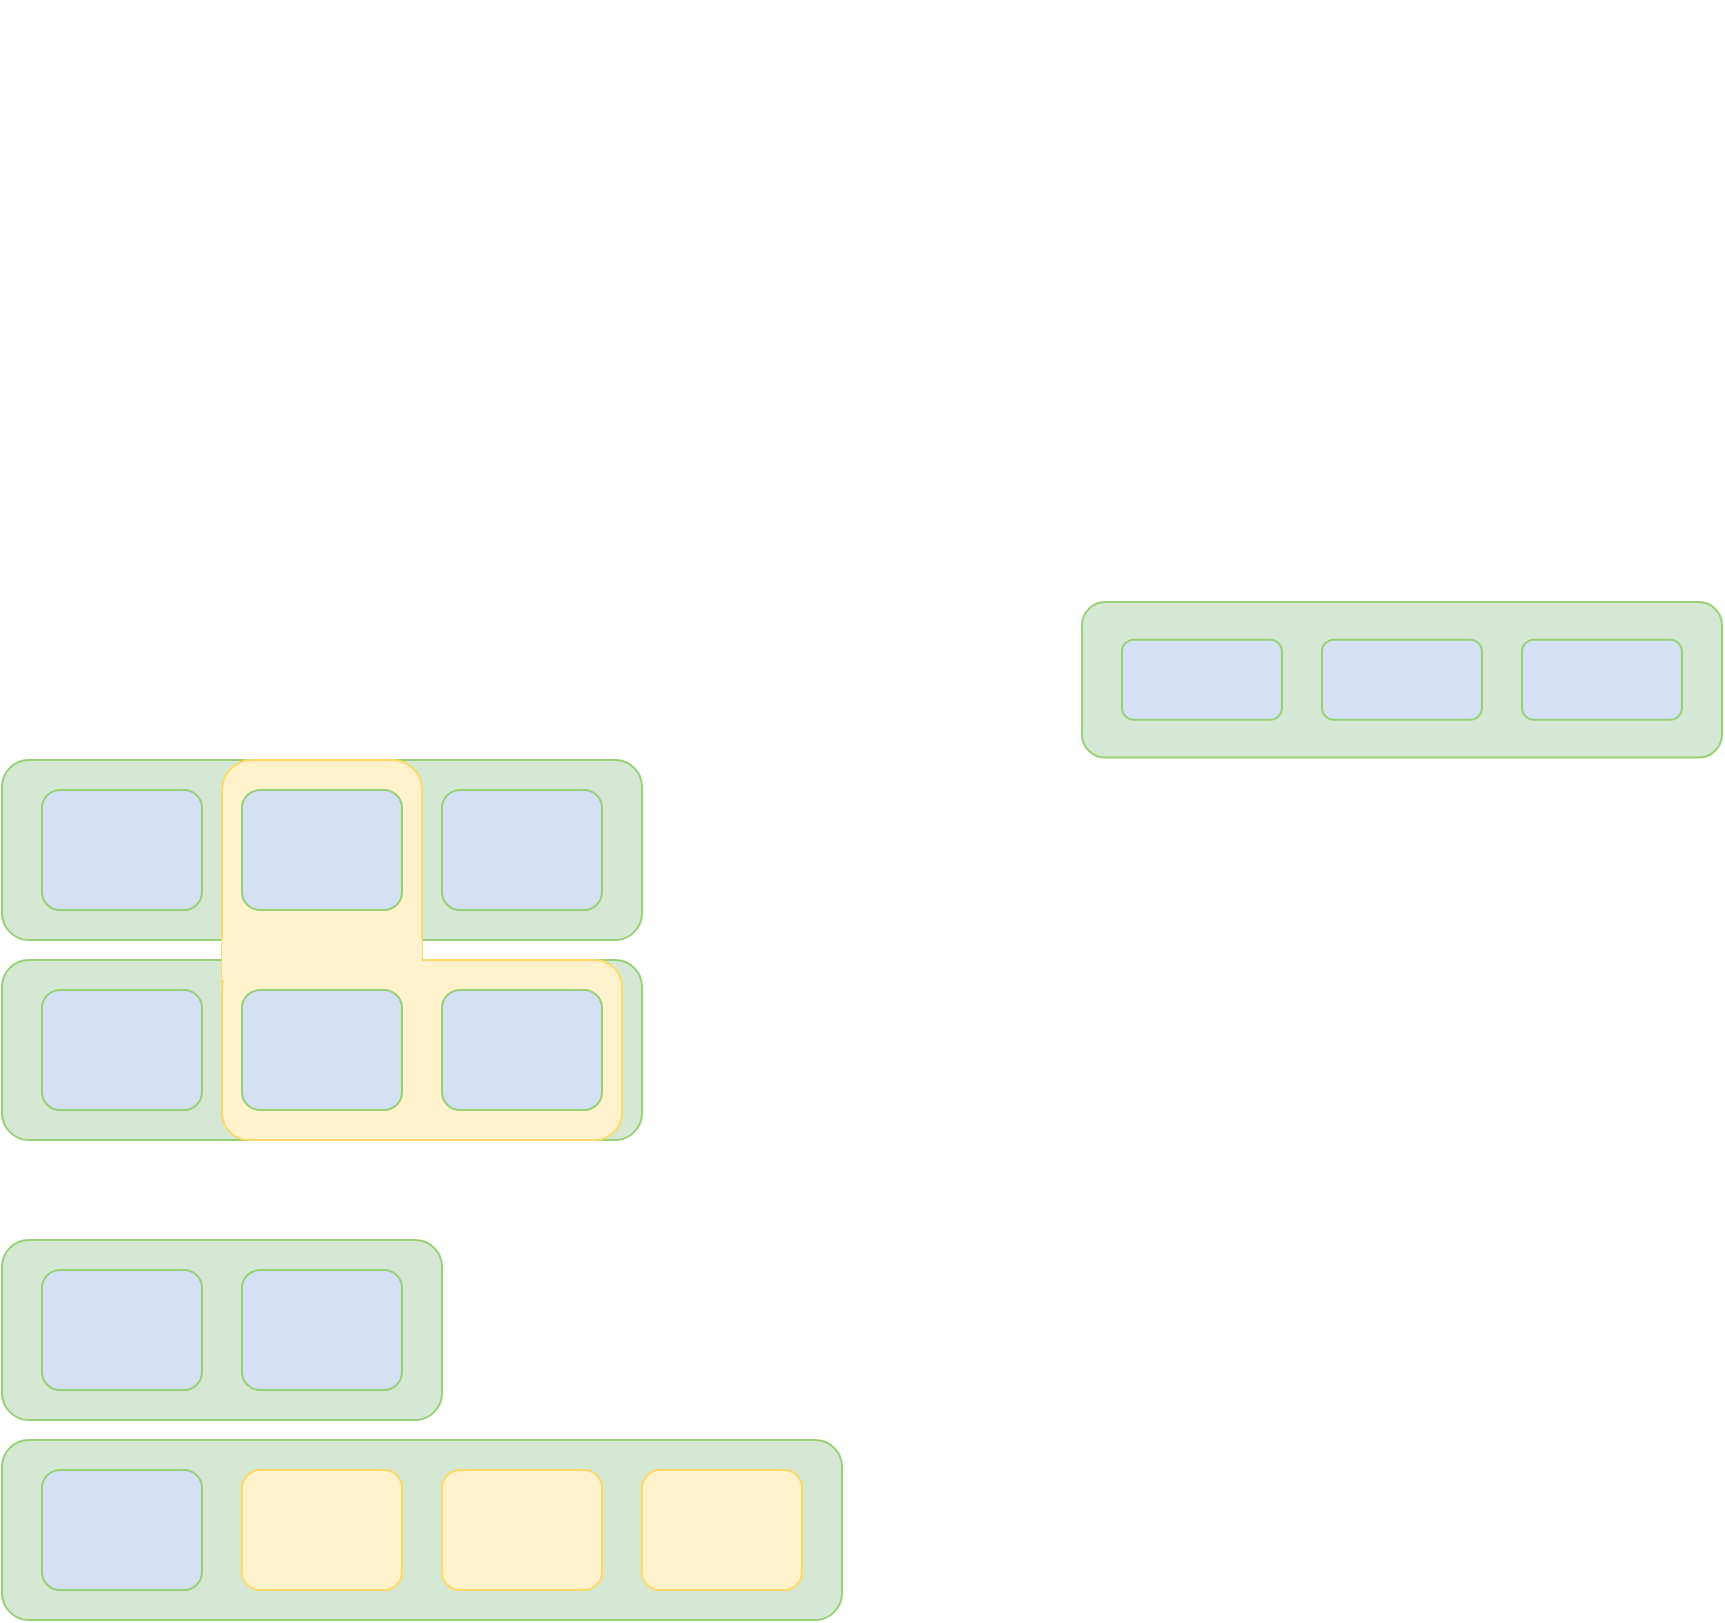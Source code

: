 <mxfile version="14.1.2" type="github">
  <diagram id="jQEP6AsqOjU0Q_17-zkN" name="Page-1">
    <mxGraphModel dx="608" dy="538" grid="1" gridSize="10" guides="1" tooltips="1" connect="1" arrows="1" fold="1" page="1" pageScale="1" pageWidth="850" pageHeight="1100" math="0" shadow="0">
      <root>
        <mxCell id="0" />
        <mxCell id="1" parent="0" />
        <mxCell id="p-AGrr6JaUulwzaxb2OO-56" value="" style="rounded=1;whiteSpace=wrap;html=1;strokeColor=#97D077;fillColor=#D5E8D4;" vertex="1" parent="1">
          <mxGeometry x="70" y="690" width="320" height="90" as="geometry" />
        </mxCell>
        <mxCell id="p-AGrr6JaUulwzaxb2OO-4" value="" style="rounded=1;whiteSpace=wrap;html=1;strokeColor=#97D077;fillColor=#D5E8D4;" vertex="1" parent="1">
          <mxGeometry x="70" y="590" width="320" height="90" as="geometry" />
        </mxCell>
        <mxCell id="p-AGrr6JaUulwzaxb2OO-69" value="" style="rounded=1;whiteSpace=wrap;html=1;shadow=0;strokeColor=#FFD966;fillColor=#FFF2CC;" vertex="1" parent="1">
          <mxGeometry x="180" y="590" width="100" height="180" as="geometry" />
        </mxCell>
        <mxCell id="p-AGrr6JaUulwzaxb2OO-1" value="" style="shape=image;verticalLabelPosition=bottom;labelBackgroundColor=#ffffff;verticalAlign=top;aspect=fixed;imageAspect=0;image=https://github.com/facebook/rocksdb/raw/gh-pages-old/pictures/pre_l2_compaction.png;" vertex="1" parent="1">
          <mxGeometry x="220" y="210" width="660" height="267.81" as="geometry" />
        </mxCell>
        <mxCell id="p-AGrr6JaUulwzaxb2OO-8" value="" style="rounded=1;whiteSpace=wrap;html=1;strokeColor=#97D077;fillColor=#D4E1F5;" vertex="1" parent="1">
          <mxGeometry x="190" y="605" width="80" height="60" as="geometry" />
        </mxCell>
        <mxCell id="p-AGrr6JaUulwzaxb2OO-9" style="edgeStyle=orthogonalEdgeStyle;rounded=0;orthogonalLoop=1;jettySize=auto;html=1;exitX=0.5;exitY=1;exitDx=0;exitDy=0;" edge="1" parent="1" source="p-AGrr6JaUulwzaxb2OO-8" target="p-AGrr6JaUulwzaxb2OO-8">
          <mxGeometry relative="1" as="geometry" />
        </mxCell>
        <mxCell id="p-AGrr6JaUulwzaxb2OO-53" value="" style="rounded=1;whiteSpace=wrap;html=1;strokeColor=#97D077;fillColor=#D4E1F5;" vertex="1" parent="1">
          <mxGeometry x="290" y="605" width="80" height="60" as="geometry" />
        </mxCell>
        <mxCell id="p-AGrr6JaUulwzaxb2OO-58" style="edgeStyle=orthogonalEdgeStyle;rounded=0;orthogonalLoop=1;jettySize=auto;html=1;exitX=0.5;exitY=1;exitDx=0;exitDy=0;" edge="1" parent="1" source="p-AGrr6JaUulwzaxb2OO-57" target="p-AGrr6JaUulwzaxb2OO-57">
          <mxGeometry relative="1" as="geometry" />
        </mxCell>
        <mxCell id="p-AGrr6JaUulwzaxb2OO-61" value="" style="rounded=1;whiteSpace=wrap;html=1;strokeColor=#97D077;fillColor=#D5E8D4;" vertex="1" parent="1">
          <mxGeometry x="610" y="511" width="320" height="77.78" as="geometry" />
        </mxCell>
        <mxCell id="p-AGrr6JaUulwzaxb2OO-62" value="" style="rounded=1;whiteSpace=wrap;html=1;strokeColor=#97D077;fillColor=#D4E1F5;" vertex="1" parent="1">
          <mxGeometry x="630" y="529.89" width="80" height="40" as="geometry" />
        </mxCell>
        <mxCell id="p-AGrr6JaUulwzaxb2OO-63" style="edgeStyle=orthogonalEdgeStyle;rounded=0;orthogonalLoop=1;jettySize=auto;html=1;exitX=0.5;exitY=1;exitDx=0;exitDy=0;" edge="1" parent="1" source="p-AGrr6JaUulwzaxb2OO-62" target="p-AGrr6JaUulwzaxb2OO-62">
          <mxGeometry relative="1" as="geometry" />
        </mxCell>
        <mxCell id="p-AGrr6JaUulwzaxb2OO-64" value="" style="rounded=1;whiteSpace=wrap;html=1;strokeColor=#97D077;fillColor=#D4E1F5;" vertex="1" parent="1">
          <mxGeometry x="730" y="529.89" width="80" height="40" as="geometry" />
        </mxCell>
        <mxCell id="p-AGrr6JaUulwzaxb2OO-65" value="" style="rounded=1;whiteSpace=wrap;html=1;strokeColor=#97D077;fillColor=#D4E1F5;" vertex="1" parent="1">
          <mxGeometry x="830" y="529.89" width="80" height="40" as="geometry" />
        </mxCell>
        <mxCell id="p-AGrr6JaUulwzaxb2OO-67" value="" style="rounded=1;whiteSpace=wrap;html=1;strokeColor=#97D077;fillColor=#D4E1F5;" vertex="1" parent="1">
          <mxGeometry x="90" y="705" width="80" height="60" as="geometry" />
        </mxCell>
        <mxCell id="p-AGrr6JaUulwzaxb2OO-75" value="" style="rounded=1;whiteSpace=wrap;html=1;strokeColor=#97D077;fillColor=#D5E8D4;" vertex="1" parent="1">
          <mxGeometry x="70" y="930" width="420" height="90" as="geometry" />
        </mxCell>
        <mxCell id="p-AGrr6JaUulwzaxb2OO-77" value="" style="rounded=1;whiteSpace=wrap;html=1;strokeColor=#97D077;fillColor=#D5E8D4;" vertex="1" parent="1">
          <mxGeometry x="70" y="830" width="220" height="90" as="geometry" />
        </mxCell>
        <mxCell id="p-AGrr6JaUulwzaxb2OO-79" value="" style="rounded=1;whiteSpace=wrap;html=1;strokeColor=#97D077;fillColor=#D4E1F5;" vertex="1" parent="1">
          <mxGeometry x="190" y="845" width="80" height="60" as="geometry" />
        </mxCell>
        <mxCell id="p-AGrr6JaUulwzaxb2OO-80" style="edgeStyle=orthogonalEdgeStyle;rounded=0;orthogonalLoop=1;jettySize=auto;html=1;exitX=0.5;exitY=1;exitDx=0;exitDy=0;" edge="1" parent="1" source="p-AGrr6JaUulwzaxb2OO-79" target="p-AGrr6JaUulwzaxb2OO-79">
          <mxGeometry relative="1" as="geometry" />
        </mxCell>
        <mxCell id="p-AGrr6JaUulwzaxb2OO-83" value="" style="rounded=1;whiteSpace=wrap;html=1;strokeColor=#FFD966;fillColor=#FFF2CC;" vertex="1" parent="1">
          <mxGeometry x="190" y="945" width="80" height="60" as="geometry" />
        </mxCell>
        <mxCell id="p-AGrr6JaUulwzaxb2OO-84" style="edgeStyle=orthogonalEdgeStyle;rounded=0;orthogonalLoop=1;jettySize=auto;html=1;exitX=0.5;exitY=1;exitDx=0;exitDy=0;" edge="1" parent="1" source="p-AGrr6JaUulwzaxb2OO-83" target="p-AGrr6JaUulwzaxb2OO-83">
          <mxGeometry relative="1" as="geometry" />
        </mxCell>
        <mxCell id="p-AGrr6JaUulwzaxb2OO-85" value="" style="rounded=1;whiteSpace=wrap;html=1;strokeColor=#FFD966;fillColor=#FFF2CC;" vertex="1" parent="1">
          <mxGeometry x="390" y="945" width="80" height="60" as="geometry" />
        </mxCell>
        <mxCell id="p-AGrr6JaUulwzaxb2OO-87" value="" style="rounded=1;whiteSpace=wrap;html=1;strokeColor=#97D077;fillColor=#D4E1F5;" vertex="1" parent="1">
          <mxGeometry x="90" y="945" width="80" height="60" as="geometry" />
        </mxCell>
        <mxCell id="p-AGrr6JaUulwzaxb2OO-89" value="" style="rounded=1;whiteSpace=wrap;html=1;strokeColor=#FFD966;fillColor=#FFF2CC;" vertex="1" parent="1">
          <mxGeometry x="290" y="945" width="80" height="60" as="geometry" />
        </mxCell>
        <mxCell id="p-AGrr6JaUulwzaxb2OO-92" value="" style="rounded=1;whiteSpace=wrap;html=1;strokeColor=#97D077;fillColor=#D4E1F5;" vertex="1" parent="1">
          <mxGeometry x="90" y="605" width="80" height="60" as="geometry" />
        </mxCell>
        <mxCell id="p-AGrr6JaUulwzaxb2OO-93" value="" style="rounded=1;whiteSpace=wrap;html=1;strokeColor=#97D077;fillColor=#D4E1F5;" vertex="1" parent="1">
          <mxGeometry x="90" y="845" width="80" height="60" as="geometry" />
        </mxCell>
        <mxCell id="p-AGrr6JaUulwzaxb2OO-68" value="" style="rounded=1;whiteSpace=wrap;html=1;shadow=0;strokeColor=#FFD966;fillColor=#FFF2CC;" vertex="1" parent="1">
          <mxGeometry x="180" y="690" width="200" height="90" as="geometry" />
        </mxCell>
        <mxCell id="p-AGrr6JaUulwzaxb2OO-59" value="" style="rounded=1;whiteSpace=wrap;html=1;strokeColor=#97D077;fillColor=#D4E1F5;" vertex="1" parent="1">
          <mxGeometry x="290" y="705" width="80" height="60" as="geometry" />
        </mxCell>
        <mxCell id="p-AGrr6JaUulwzaxb2OO-98" value="" style="rounded=0;whiteSpace=wrap;html=1;shadow=0;strokeColor=none;fillColor=#FFF2CC;" vertex="1" parent="1">
          <mxGeometry x="180" y="680" width="100" height="20" as="geometry" />
        </mxCell>
        <mxCell id="p-AGrr6JaUulwzaxb2OO-57" value="" style="rounded=1;whiteSpace=wrap;html=1;strokeColor=#97D077;fillColor=#D4E1F5;" vertex="1" parent="1">
          <mxGeometry x="190" y="705" width="80" height="60" as="geometry" />
        </mxCell>
      </root>
    </mxGraphModel>
  </diagram>
</mxfile>
